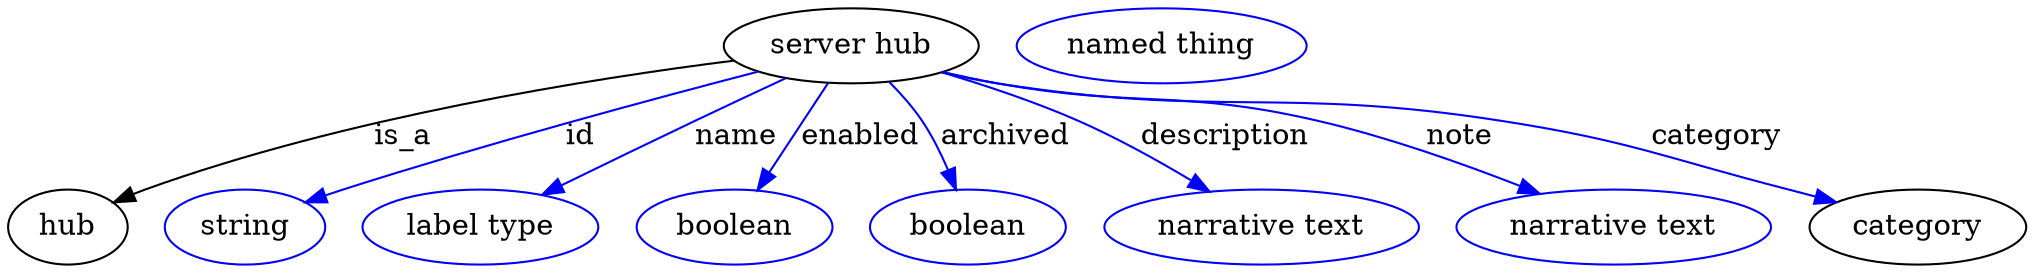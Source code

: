 digraph {
	graph [bb="0,0,965.59,123"];
	node [label="\N"];
	"server hub"	 [height=0.5,
		label="server hub",
		pos="403.6,105",
		width=1.6971];
	hub	 [height=0.5,
		pos="28.597,18",
		width=0.79437];
	"server hub" -> hub	 [label=is_a,
		lp="189.6,61.5",
		pos="e,50.818,29.336 346.4,98.647 278.17,89.86 161.43,70.97 66.597,36 64.483,35.22 62.325,34.367 60.167,33.469"];
	id	 [color=blue,
		height=0.5,
		label=string,
		pos="113.6,18",
		width=1.0652];
	"server hub" -> id	 [color=blue,
		label=id,
		lp="274.6,61.5",
		pos="e,143.04,29.735 357.09,93.114 307.9,80.237 228.22,58.499 160.6,36 158.01,35.138 155.35,34.217 152.67,33.266",
		style=solid];
	name	 [color=blue,
		height=0.5,
		label="label type",
		pos="226.6,18",
		width=1.5707];
	"server hub" -> name	 [color=blue,
		label=name,
		lp="348.6,61.5",
		pos="e,256.88,33.303 371.43,89.697 358.14,83.343 342.61,75.863 328.6,69 307.82,58.819 284.75,47.304 265.82,37.795",
		style=solid];
	enabled	 [color=blue,
		height=0.5,
		label=boolean,
		pos="347.6,18",
		width=1.2999];
	"server hub" -> enabled	 [color=blue,
		label=enabled,
		lp="408.1,61.5",
		pos="e,358.99,35.706 391.99,86.974 384.06,74.644 373.41,58.098 364.53,44.302",
		style=solid];
	archived	 [color=blue,
		height=0.5,
		label=boolean,
		pos="459.6,18",
		width=1.2999];
	"server hub" -> archived	 [color=blue,
		label=archived,
		lp="478.1,61.5",
		pos="e,453.51,36.246 422.23,87.741 427.64,82.114 433.25,75.607 437.6,69 442.29,61.864 446.37,53.559 449.7,45.749",
		style=solid];
	description	 [color=blue,
		height=0.5,
		label="narrative text",
		pos="599.6,18",
		width=2.0943];
	"server hub" -> description	 [color=blue,
		label=description,
		lp="581.6,61.5",
		pos="e,574.05,35.163 448.6,92.711 468.85,86.563 492.83,78.42 513.6,69 531.31,60.969 549.98,50.202 565.39,40.63",
		style=solid];
	note	 [color=blue,
		height=0.5,
		label="narrative text",
		pos="768.6,18",
		width=2.0943];
	"server hub" -> note	 [color=blue,
		label=note,
		lp="690.6,61.5",
		pos="e,731.93,33.786 448.21,92.574 456.6,90.509 465.33,88.542 473.6,87 540.91,74.446 559.95,84.673 626.6,69 659.44,61.276 695.19,48.413 \
722.6,37.538",
		style=solid];
	category	 [height=0.5,
		pos="913.6,18",
		width=1.4443];
	"server hub" -> category	 [color=blue,
		label=category,
		lp="816.6,61.5",
		pos="e,874.32,29.959 447.78,92.386 456.29,90.313 465.18,88.391 473.6,87 577.82,69.78 606.18,85.003 710.6,69 774.64,59.185 789.94,52.509 \
852.6,36 856.45,34.985 860.43,33.898 864.42,32.78",
		style=solid];
	"named thing_category"	 [color=blue,
		height=0.5,
		label="named thing",
		pos="552.6,105",
		width=1.9318];
}
